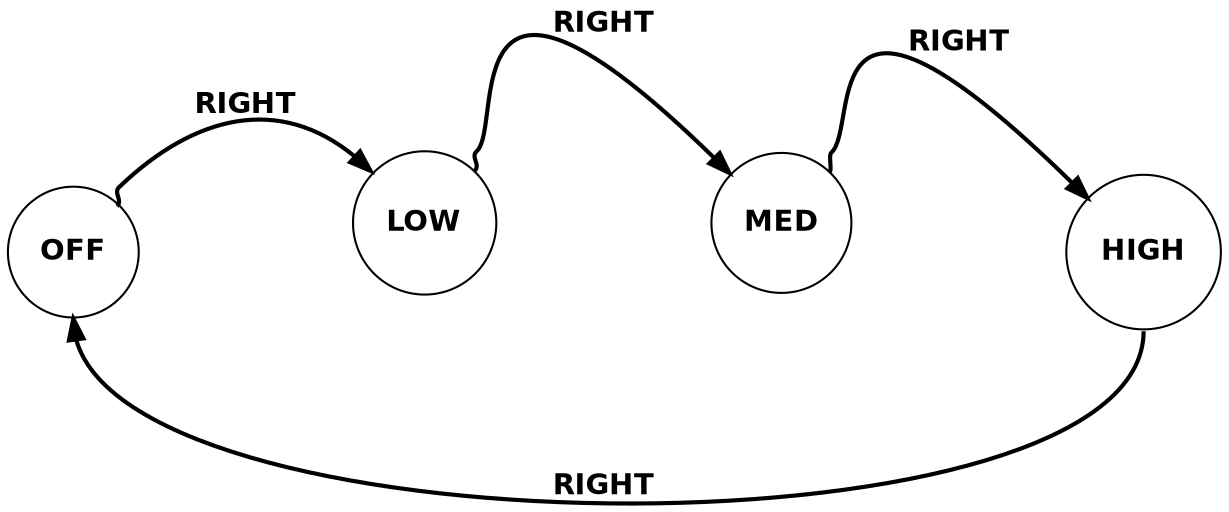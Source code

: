 digraph G {

	node [fontname="Helvetica-Bold",shape = circle];
        rankdir=LR;
        ranksep=0.75;

        OFF -> LOW [fontname="Helvetica-Bold",tailport=ne, headport=nw,style=bold,label="RIGHT"];
        LOW -> MED [fontname="Helvetica-Bold",tailport=ne, headport=nw,style=bold,label="RIGHT"];
        MED -> HIGH [fontname="Helvetica-Bold",tailport=ne, headport=nw,style=bold,label="RIGHT"];
        HIGH -> OFF [fontname="Helvetica-Bold",tailport=s, headport=s,style=bold,label="RIGHT"];
 
}

